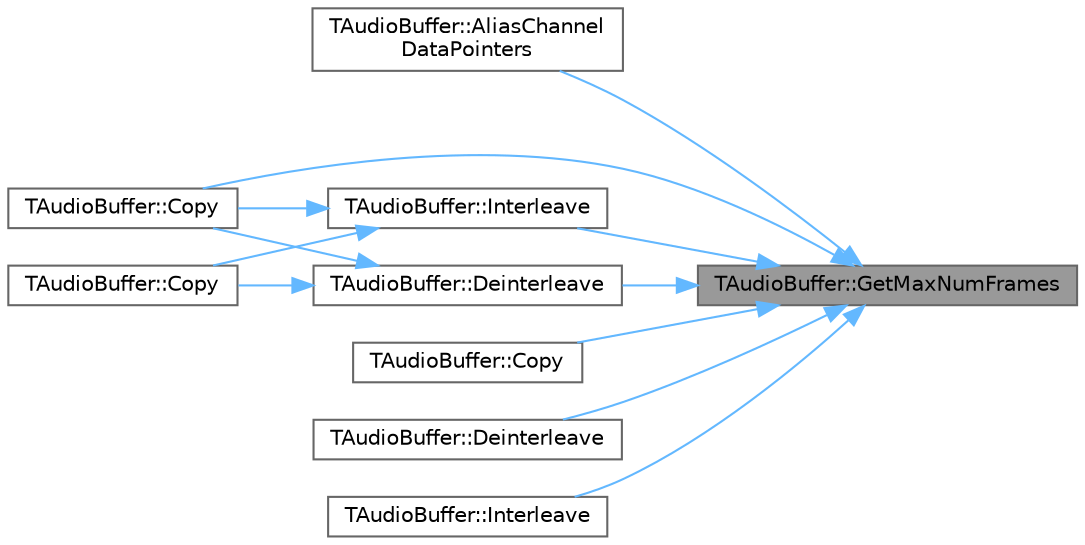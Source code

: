 digraph "TAudioBuffer::GetMaxNumFrames"
{
 // INTERACTIVE_SVG=YES
 // LATEX_PDF_SIZE
  bgcolor="transparent";
  edge [fontname=Helvetica,fontsize=10,labelfontname=Helvetica,labelfontsize=10];
  node [fontname=Helvetica,fontsize=10,shape=box,height=0.2,width=0.4];
  rankdir="RL";
  Node1 [id="Node000001",label="TAudioBuffer::GetMaxNumFrames",height=0.2,width=0.4,color="gray40", fillcolor="grey60", style="filled", fontcolor="black",tooltip=" "];
  Node1 -> Node2 [id="edge1_Node000001_Node000002",dir="back",color="steelblue1",style="solid",tooltip=" "];
  Node2 [id="Node000002",label="TAudioBuffer::AliasChannel\lDataPointers",height=0.2,width=0.4,color="grey40", fillcolor="white", style="filled",URL="$d6/d2f/classTAudioBuffer.html#abd07165d51657a1fac4c839db459c714",tooltip=" "];
  Node1 -> Node3 [id="edge2_Node000001_Node000003",dir="back",color="steelblue1",style="solid",tooltip=" "];
  Node3 [id="Node000003",label="TAudioBuffer::Copy",height=0.2,width=0.4,color="grey40", fillcolor="white", style="filled",URL="$d6/d2f/classTAudioBuffer.html#af12fae149416f72f1fa354594d8c591f",tooltip=" "];
  Node1 -> Node4 [id="edge3_Node000001_Node000004",dir="back",color="steelblue1",style="solid",tooltip=" "];
  Node4 [id="Node000004",label="TAudioBuffer::Copy",height=0.2,width=0.4,color="grey40", fillcolor="white", style="filled",URL="$d6/d2f/classTAudioBuffer.html#a090007d5ace496115e1ef51a9cdadc33",tooltip=" "];
  Node1 -> Node5 [id="edge4_Node000001_Node000005",dir="back",color="steelblue1",style="solid",tooltip=" "];
  Node5 [id="Node000005",label="TAudioBuffer::Deinterleave",height=0.2,width=0.4,color="grey40", fillcolor="white", style="filled",URL="$d6/d2f/classTAudioBuffer.html#adfdd4306cd083d9359819e9b8e31967e",tooltip=" "];
  Node5 -> Node3 [id="edge5_Node000005_Node000003",dir="back",color="steelblue1",style="solid",tooltip=" "];
  Node5 -> Node6 [id="edge6_Node000005_Node000006",dir="back",color="steelblue1",style="solid",tooltip=" "];
  Node6 [id="Node000006",label="TAudioBuffer::Copy",height=0.2,width=0.4,color="grey40", fillcolor="white", style="filled",URL="$d6/d2f/classTAudioBuffer.html#a10bd1ca99aa9fa51a40cf5dcc74e3640",tooltip=" "];
  Node1 -> Node7 [id="edge7_Node000001_Node000007",dir="back",color="steelblue1",style="solid",tooltip=" "];
  Node7 [id="Node000007",label="TAudioBuffer::Deinterleave",height=0.2,width=0.4,color="grey40", fillcolor="white", style="filled",URL="$d6/d2f/classTAudioBuffer.html#a9e28d9c144df547a7ef138fb4b11f8ca",tooltip=" "];
  Node1 -> Node8 [id="edge8_Node000001_Node000008",dir="back",color="steelblue1",style="solid",tooltip=" "];
  Node8 [id="Node000008",label="TAudioBuffer::Interleave",height=0.2,width=0.4,color="grey40", fillcolor="white", style="filled",URL="$d6/d2f/classTAudioBuffer.html#a1bb2ff8182a87c766f13fe8ad5d85c02",tooltip=" "];
  Node8 -> Node3 [id="edge9_Node000008_Node000003",dir="back",color="steelblue1",style="solid",tooltip=" "];
  Node8 -> Node6 [id="edge10_Node000008_Node000006",dir="back",color="steelblue1",style="solid",tooltip=" "];
  Node1 -> Node9 [id="edge11_Node000001_Node000009",dir="back",color="steelblue1",style="solid",tooltip=" "];
  Node9 [id="Node000009",label="TAudioBuffer::Interleave",height=0.2,width=0.4,color="grey40", fillcolor="white", style="filled",URL="$d6/d2f/classTAudioBuffer.html#afe60005b0b9afd7a727c9690e111ce31",tooltip=" "];
}

